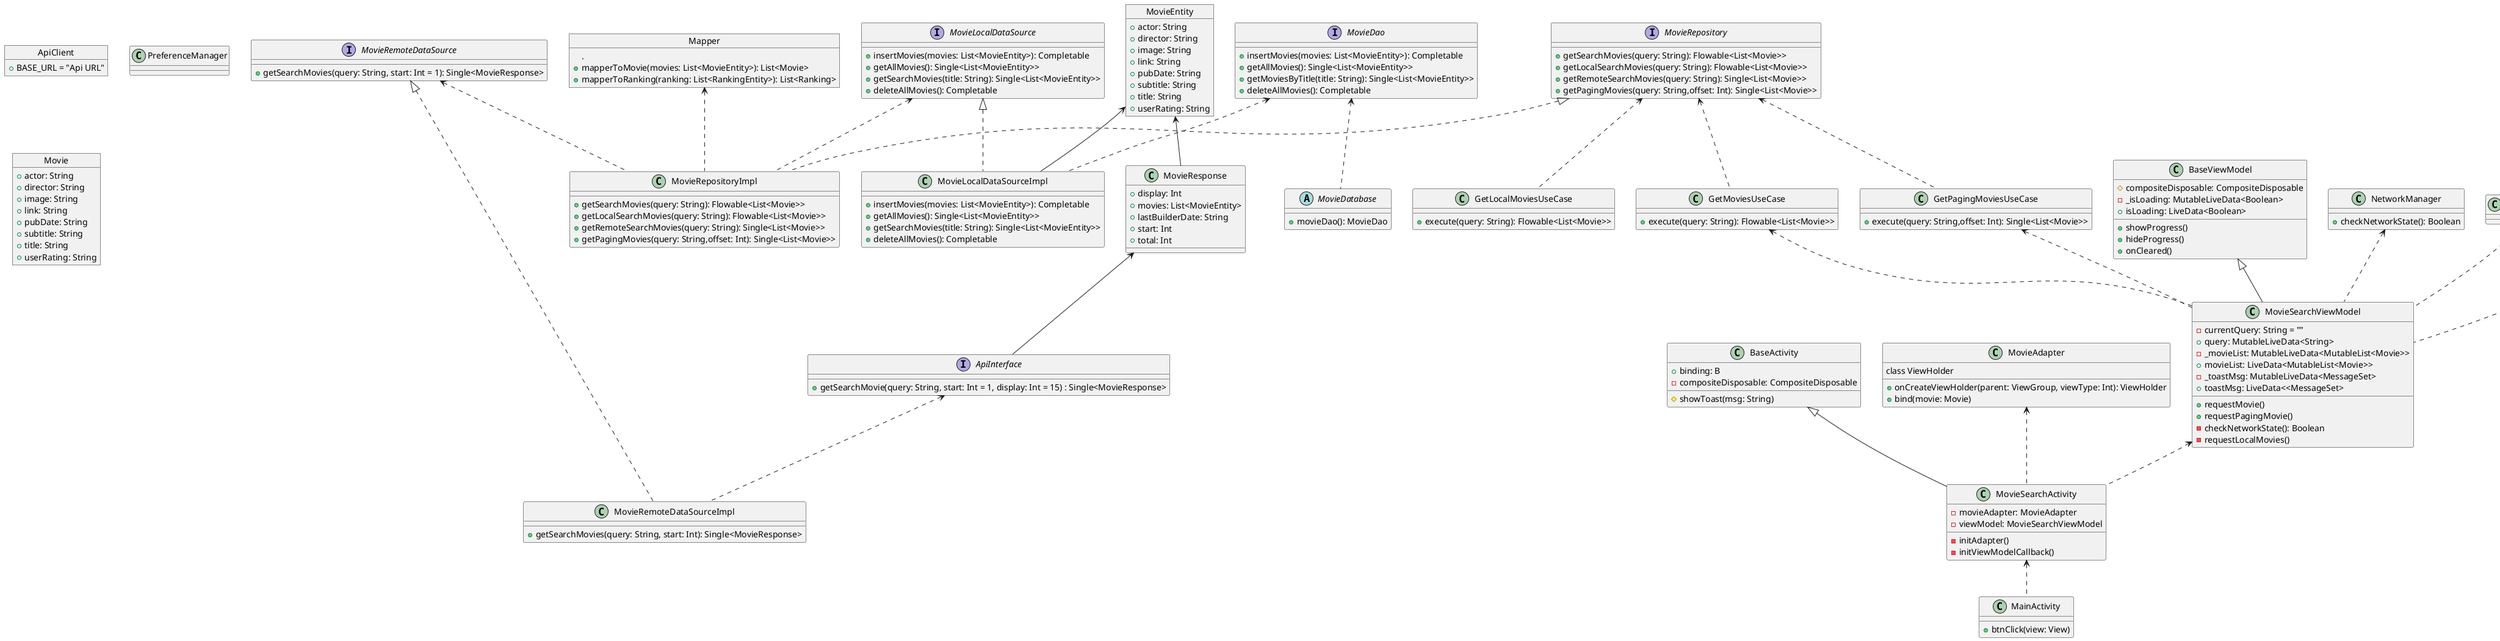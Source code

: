 UML
Class Diagram

+ : Public
- : Private
# : Protected

'<|.. , ^.. : 실체화, overriding
'<.. : 의존 , 객체를 생성 하거나 사용, 리턴 받아 사용.
'<|-- , ^--: 일반화, 상속을 의미
'<-- : 직접 연관 , 다른 객체의 참조를 가지는 필드
'<--* : 집합 (= 연관)

@startuml
'
'Data Layer
'
object ApiClient {
+BASE_URL = "Api URL"
}

interface ApiInterface {
+getSearchMovie(query: String, start: Int = 1, display: Int = 15) : Single<MovieResponse>
}

MovieResponse <-- ApiInterface

interface MovieDao {
+insertMovies(movies: List<MovieEntity>): Completable
+getAllMovies(): Single<List<MovieEntity>>
+getMoviesByTitle(title: String): Single<List<MovieEntity>>
+deleteAllMovies(): Completable
}

abstract class MovieDatabase {
+movieDao(): MovieDao
}

MovieDao <.. MovieDatabase

object Mapper {
.
+mapperToMovie(movies: List<MovieEntity>): List<Movie>
+mapperToRanking(ranking: List<RankingEntity>): List<Ranking>
}

'Data Class
object MovieEntity {
+actor: String
+director: String
+image: String
+link: String
+pubDate: String
+subtitle: String
+title: String
+userRating: String
}

'Data class
object MovieResponse {
+display: Int
+movies: List<MovieEntity>
+lastBuilderDate: String
+start: Int
+total: Int
}

MovieEntity <-- MovieResponse

interface MovieLocalDataSource {
+insertMovies(movies: List<MovieEntity>): Completable
+getAllMovies(): Single<List<MovieEntity>>
+getSearchMovies(title: String): Single<List<MovieEntity>>
+deleteAllMovies(): Completable
}


class MovieLocalDataSourceImpl {
+insertMovies(movies: List<MovieEntity>): Completable
+getAllMovies(): Single<List<MovieEntity>>
+getSearchMovies(title: String): Single<List<MovieEntity>>
+deleteAllMovies(): Completable
}

MovieDao <.. MovieLocalDataSourceImpl
MovieLocalDataSource ^.. MovieLocalDataSourceImpl
MovieEntity <-- MovieLocalDataSourceImpl

interface MovieRemoteDataSource {
+getSearchMovies(query: String, start: Int = 1): Single<MovieResponse>
}

class MovieRemoteDataSourceImpl {
+getSearchMovies(query: String, start: Int): Single<MovieResponse>
}

ApiInterface <.. MovieRemoteDataSourceImpl
MovieRemoteDataSource ^.. MovieRemoteDataSourceImpl

class MovieRepositoryImpl {
+getSearchMovies(query: String): Flowable<List<Movie>>
+getLocalSearchMovies(query: String): Flowable<List<Movie>>
+getRemoteSearchMovies(query: String): Single<List<Movie>>
+getPagingMovies(query: String,offset: Int): Single<List<Movie>>
}

MovieRemoteDataSource <.. MovieRepositoryImpl
MovieLocalDataSource <.. MovieRepositoryImpl
MovieRepository ^.. MovieRepositoryImpl
Mapper <.. MovieRepositoryImpl

class PreferenceManager

'
' Domain Layer
'

' Data Class
object Movie {
+actor: String
+director: String
+image: String
+link: String
+pubDate: String
+subtitle: String
+title: String
+userRating: String
}

interface MovieRepository {
+getSearchMovies(query: String): Flowable<List<Movie>>
+getLocalSearchMovies(query: String): Flowable<List<Movie>>
+getRemoteSearchMovies(query: String): Single<List<Movie>>
+getPagingMovies(query: String,offset: Int): Single<List<Movie>>
}

class GetLocalMoviesUseCase {
+execute(query: String): Flowable<List<Movie>>
}

MovieRepository <.. GetLocalMoviesUseCase

class GetMoviesUseCase {
+execute(query: String): Flowable<List<Movie>>
}

MovieRepository <.. GetMoviesUseCase

class GetPagingMoviesUseCase {
+execute(query: String,offset: Int): Single<List<Movie>>
}

MovieRepository <.. GetPagingMoviesUseCase

'
' Presentation Layer
'
class BaseActivity {
+binding: B
-compositeDisposable: CompositeDisposable

#showToast(msg: String)
}


class BaseViewModel {
#compositeDisposable: CompositeDisposable
-_isLoading: MutableLiveData<Boolean>
+isLoading: LiveData<Boolean>

+showProgress()
+hideProgress()
+onCleared()
}

'class KoinApplication() {
'}
'
'Module <.. KoinApplication
'
'object Module {
'+ApiModule: Module
'+LocalDataModule: Module
'+NetworkModule: Module
'+RemoteDataModule: Module
'+RepositoryModule: Module
'+UseCaseModule: Module
'+ViewModelModule: Module
'}
'
'ApiInterface <-- Module
'ApiClient <-- Module
'MovieLocalDataSource <-- Module
'MovieLocalDataSourceImpl <.. Module
'MovieDao <-- Module
'MovieDatabase <.. Module
'NetworkManager <.. Module
'MovieRemoteDataSource <-- Module
'MovieRemoteDataSourceImpl <.. Module
'MovieRepository <-- Module
'MovieRepositoryImpl <.. Module
'GetMoviesUseCase <.. Module
'GetPagingMoviesUseCase <.. Module
'GetLocalMoviesUseCase <.. Module
'MovieSearchViewModel <.. Module

class NetworkManager {
+checkNetworkState(): Boolean
}

class MovieAdapter {
+onCreateViewHolder(parent: ViewGroup, viewType: Int): ViewHolder
class ViewHolder
+bind(movie: Movie)
}

class MovieSearchActivity {
-movieAdapter: MovieAdapter
-viewModel: MovieSearchViewModel

-initAdapter()
-initViewModelCallback()
}

BaseActivity ^-- MovieSearchActivity
MovieAdapter <.. MovieSearchActivity
MovieSearchViewModel <.. MovieSearchActivity

class MovieSearchViewModel {
-currentQuery: String = ""
+query: MutableLiveData<String>
-_movieList: MutableLiveData<MutableList<Movie>>
+movieList: LiveData<MutableList<Movie>>
-_toastMsg: MutableLiveData<MessageSet>
+toastMsg: LiveData<<MessageSet>

+requestMovie()
+requestPagingMovie()
-checkNetworkState(): Boolean
-requestLocalMovies()
}

BaseViewModel ^-- MovieSearchViewModel
GetMoviesUseCase <.. MovieSearchViewModel
GetPagingMoviesUseCase <.. MovieSearchViewModel
getLocalSearchMovies <.. MovieSearchViewModel
NetworkManager <.. MovieSearchViewModel
MessageSet <.. MovieSearchViewModel

enum MessageSet {
+LAST_PAGE
+EMPTY_QUERY
+NETWORK_NOT_CONNECTED
+ERROR
+SUCCESS
+NO_RESULT
+LOCAL_SUCCESS
}

class MainActivity {
+btnClick(view: View)
}

MovieSearchActivity <.. MainActivity
@enduml